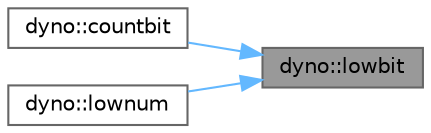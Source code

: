 digraph "dyno::lowbit"
{
 // LATEX_PDF_SIZE
  bgcolor="transparent";
  edge [fontname=Helvetica,fontsize=10,labelfontname=Helvetica,labelfontsize=10];
  node [fontname=Helvetica,fontsize=10,shape=box,height=0.2,width=0.4];
  rankdir="RL";
  Node1 [id="Node000001",label="dyno::lowbit",height=0.2,width=0.4,color="gray40", fillcolor="grey60", style="filled", fontcolor="black",tooltip=" "];
  Node1 -> Node2 [id="edge1_Node000001_Node000002",dir="back",color="steelblue1",style="solid",tooltip=" "];
  Node2 [id="Node000002",label="dyno::countbit",height=0.2,width=0.4,color="grey40", fillcolor="white", style="filled",URL="$namespacedyno.html#ae0524869a16efb6a8c6a7c2472228484",tooltip=" "];
  Node1 -> Node3 [id="edge2_Node000001_Node000003",dir="back",color="steelblue1",style="solid",tooltip=" "];
  Node3 [id="Node000003",label="dyno::lownum",height=0.2,width=0.4,color="grey40", fillcolor="white", style="filled",URL="$namespacedyno.html#aed9a17189e1c3db7f5581ed432afbee1",tooltip=" "];
}
